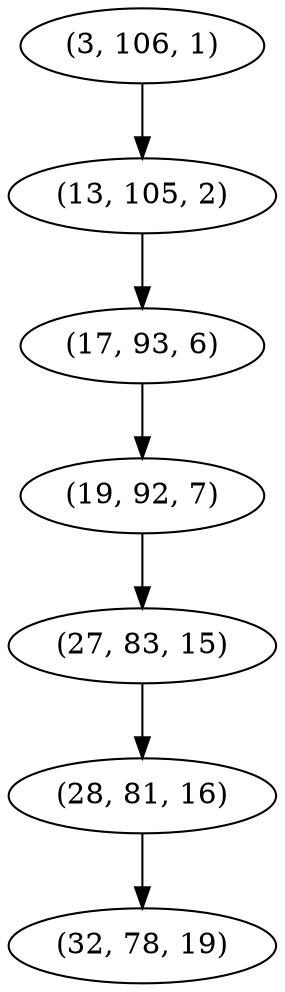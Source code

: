 digraph tree {
    "(3, 106, 1)";
    "(13, 105, 2)";
    "(17, 93, 6)";
    "(19, 92, 7)";
    "(27, 83, 15)";
    "(28, 81, 16)";
    "(32, 78, 19)";
    "(3, 106, 1)" -> "(13, 105, 2)";
    "(13, 105, 2)" -> "(17, 93, 6)";
    "(17, 93, 6)" -> "(19, 92, 7)";
    "(19, 92, 7)" -> "(27, 83, 15)";
    "(27, 83, 15)" -> "(28, 81, 16)";
    "(28, 81, 16)" -> "(32, 78, 19)";
}
